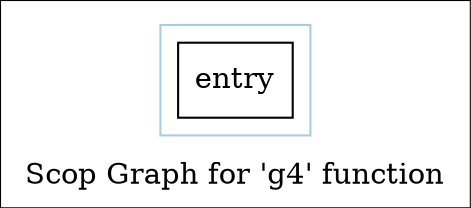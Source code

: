 digraph "Scop Graph for 'g4' function" {
	label="Scop Graph for 'g4' function";

	Node0xe2ec70 [shape=record,label="{entry}"];
	colorscheme = "paired12"
        subgraph cluster_0xdff870 {
          label = "";
          style = solid;
          color = 1
          Node0xe2ec70;
        }
}
